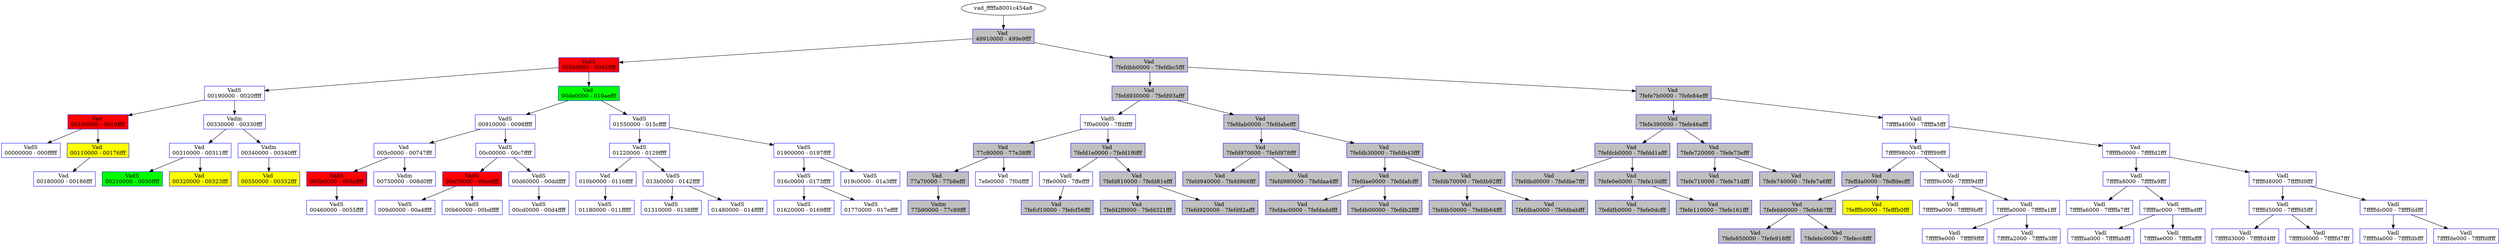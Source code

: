 /* Pid:    376 */
digraph processtree {
graph [rankdir = "TB"];
vad_fffffa8001c454a8 -> vad_fffffa8000ca4d60
vad_fffffa8000ca4d60 [label = "{ Vad \n49910000 - 499e9fff }"shape = "record" color = "blue" style = "filled" fillcolor = "gray"];
vad_fffffa8000ca4d60 -> vad_fffffa8000cbea40
vad_fffffa8000cbea40 [label = "{ VadS\n00360000 - 0045ffff }"shape = "record" color = "blue" style = "filled" fillcolor = "red"];
vad_fffffa8000cbea40 -> vad_fffffa8000ca8920
vad_fffffa8000ca8920 [label = "{ VadS\n00190000 - 0020ffff }"shape = "record" color = "blue" style = "filled" fillcolor = "white"];
vad_fffffa8000ca8920 -> vad_fffffa8000ca8710
vad_fffffa8000ca8710 [label = "{ Vad \n00100000 - 0010ffff }"shape = "record" color = "blue" style = "filled" fillcolor = "red"];
vad_fffffa8000ca8710 -> vad_fffffa8001390510
vad_fffffa8001390510 [label = "{ VadS\n00000000 - 000fffff }"shape = "record" color = "blue" style = "filled" fillcolor = "white"];
vad_fffffa8000ca8710 -> vad_fffffa8001c462d0
vad_fffffa8001c462d0 [label = "{ Vad \n00110000 - 00176fff }"shape = "record" color = "blue" style = "filled" fillcolor = "yellow"];
vad_fffffa8001c462d0 -> vad_fffffa8001c5a010
vad_fffffa8001c5a010 [label = "{ Vad \n00180000 - 00186fff }"shape = "record" color = "blue" style = "filled" fillcolor = "white"];
vad_fffffa8000ca8920 -> vad_fffffa8001c5a7e0
vad_fffffa8001c5a7e0 [label = "{ Vadm\n00330000 - 00330fff }"shape = "record" color = "blue" style = "filled" fillcolor = "white"];
vad_fffffa8001c5a7e0 -> vad_fffffa8001c5af80
vad_fffffa8001c5af80 [label = "{ Vad \n00310000 - 00311fff }"shape = "record" color = "blue" style = "filled" fillcolor = "white"];
vad_fffffa8001c5af80 -> vad_fffffa8000cefa90
vad_fffffa8000cefa90 [label = "{ VadS\n00210000 - 0030ffff }"shape = "record" color = "blue" style = "filled" fillcolor = "green"];
vad_fffffa8001c5af80 -> vad_fffffa8001c5a8d0
vad_fffffa8001c5a8d0 [label = "{ Vad \n00320000 - 00323fff }"shape = "record" color = "blue" style = "filled" fillcolor = "yellow"];
vad_fffffa8001c5a7e0 -> vad_fffffa8001c5a650
vad_fffffa8001c5a650 [label = "{ Vadm\n00340000 - 00340fff }"shape = "record" color = "blue" style = "filled" fillcolor = "white"];
vad_fffffa8001c5a650 -> vad_fffffa8001dcfdf0
vad_fffffa8001dcfdf0 [label = "{ Vad \n00350000 - 00352fff }"shape = "record" color = "blue" style = "filled" fillcolor = "yellow"];
vad_fffffa8000cbea40 -> vad_fffffa8001dc7350
vad_fffffa8001dc7350 [label = "{ Vad \n00de0000 - 010aefff }"shape = "record" color = "blue" style = "filled" fillcolor = "green"];
vad_fffffa8001dc7350 -> vad_fffffa8001c5b2b0
vad_fffffa8001c5b2b0 [label = "{ VadS\n00910000 - 0098ffff }"shape = "record" color = "blue" style = "filled" fillcolor = "white"];
vad_fffffa8001c5b2b0 -> vad_fffffa8001c59e50
vad_fffffa8001c59e50 [label = "{ Vad \n005c0000 - 00747fff }"shape = "record" color = "blue" style = "filled" fillcolor = "white"];
vad_fffffa8001c59e50 -> vad_fffffa8001c58180
vad_fffffa8001c58180 [label = "{ VadS\n005b0000 - 005bffff }"shape = "record" color = "blue" style = "filled" fillcolor = "red"];
vad_fffffa8001c58180 -> vad_fffffa80014e3880
vad_fffffa80014e3880 [label = "{ VadS\n00460000 - 0055ffff }"shape = "record" color = "blue" style = "filled" fillcolor = "white"];
vad_fffffa8001c59e50 -> vad_fffffa8001c591a0
vad_fffffa8001c591a0 [label = "{ Vadm\n00750000 - 008d0fff }"shape = "record" color = "blue" style = "filled" fillcolor = "white"];
vad_fffffa8001c5b2b0 -> vad_fffffa8001dc2510
vad_fffffa8001dc2510 [label = "{ VadS\n00c00000 - 00c7ffff }"shape = "record" color = "blue" style = "filled" fillcolor = "white"];
vad_fffffa8001dc2510 -> vad_fffffa8001c5b880
vad_fffffa8001c5b880 [label = "{ VadS\n00a70000 - 00aeffff }"shape = "record" color = "blue" style = "filled" fillcolor = "red"];
vad_fffffa8001c5b880 -> vad_fffffa8001dc5520
vad_fffffa8001dc5520 [label = "{ VadS\n009d0000 - 00a4ffff }"shape = "record" color = "blue" style = "filled" fillcolor = "white"];
vad_fffffa8001c5b880 -> vad_fffffa8001db30b0
vad_fffffa8001db30b0 [label = "{ VadS\n00b60000 - 00bdffff }"shape = "record" color = "blue" style = "filled" fillcolor = "white"];
vad_fffffa8001dc2510 -> vad_fffffa8001db60f0
vad_fffffa8001db60f0 [label = "{ VadS\n00d60000 - 00ddffff }"shape = "record" color = "blue" style = "filled" fillcolor = "white"];
vad_fffffa8001db60f0 -> vad_fffffa8001dc25c0
vad_fffffa8001dc25c0 [label = "{ VadS\n00cd0000 - 00d4ffff }"shape = "record" color = "blue" style = "filled" fillcolor = "white"];
vad_fffffa8001dc7350 -> vad_fffffa8001dec520
vad_fffffa8001dec520 [label = "{ VadS\n01550000 - 015cffff }"shape = "record" color = "blue" style = "filled" fillcolor = "white"];
vad_fffffa8001dec520 -> vad_fffffa8001dc7200
vad_fffffa8001dc7200 [label = "{ VadS\n01220000 - 0129ffff }"shape = "record" color = "blue" style = "filled" fillcolor = "white"];
vad_fffffa8001dc7200 -> vad_fffffa8001de2ee0
vad_fffffa8001de2ee0 [label = "{ Vad \n010b0000 - 0116ffff }"shape = "record" color = "blue" style = "filled" fillcolor = "white"];
vad_fffffa8001de2ee0 -> vad_fffffa8001de4a10
vad_fffffa8001de4a10 [label = "{ VadS\n01180000 - 011fffff }"shape = "record" color = "blue" style = "filled" fillcolor = "white"];
vad_fffffa8001dc7200 -> vad_fffffa8001dc6510
vad_fffffa8001dc6510 [label = "{ VadS\n013b0000 - 0142ffff }"shape = "record" color = "blue" style = "filled" fillcolor = "white"];
vad_fffffa8001dc6510 -> vad_fffffa8001dd2640
vad_fffffa8001dd2640 [label = "{ VadS\n01310000 - 0138ffff }"shape = "record" color = "blue" style = "filled" fillcolor = "white"];
vad_fffffa8001dc6510 -> vad_fffffa8001de54f0
vad_fffffa8001de54f0 [label = "{ VadS\n01480000 - 014fffff }"shape = "record" color = "blue" style = "filled" fillcolor = "white"];
vad_fffffa8001dec520 -> vad_fffffa8001ded520
vad_fffffa8001ded520 [label = "{ VadS\n01900000 - 0197ffff }"shape = "record" color = "blue" style = "filled" fillcolor = "white"];
vad_fffffa8001ded520 -> vad_fffffa8001ddeef0
vad_fffffa8001ddeef0 [label = "{ VadS\n016c0000 - 0173ffff }"shape = "record" color = "blue" style = "filled" fillcolor = "white"];
vad_fffffa8001ddeef0 -> vad_fffffa8001deb250
vad_fffffa8001deb250 [label = "{ VadS\n01620000 - 0169ffff }"shape = "record" color = "blue" style = "filled" fillcolor = "white"];
vad_fffffa8001ddeef0 -> vad_fffffa8001de0770
vad_fffffa8001de0770 [label = "{ VadS\n01770000 - 017effff }"shape = "record" color = "blue" style = "filled" fillcolor = "white"];
vad_fffffa8001ded520 -> vad_fffffa8001dd0530
vad_fffffa8001dd0530 [label = "{ VadS\n019c0000 - 01a3ffff }"shape = "record" color = "blue" style = "filled" fillcolor = "white"];
vad_fffffa8000ca4d60 -> vad_fffffa8001c46880
vad_fffffa8001c46880 [label = "{ Vad \n7fefdbb0000 - 7fefdbc5fff }"shape = "record" color = "blue" style = "filled" fillcolor = "gray"];
vad_fffffa8001c46880 -> vad_fffffa8001c58a40
vad_fffffa8001c58a40 [label = "{ Vad \n7fefd930000 - 7fefd93afff }"shape = "record" color = "blue" style = "filled" fillcolor = "gray"];
vad_fffffa8001c58a40 -> vad_fffffa8001c43db0
vad_fffffa8001c43db0 [label = "{ VadS\n7f0e0000 - 7ffdffff }"shape = "record" color = "blue" style = "filled" fillcolor = "white"];
vad_fffffa8001c43db0 -> vad_fffffa8000ca4a40
vad_fffffa8000ca4a40 [label = "{ Vad \n77c90000 - 77e38fff }"shape = "record" color = "blue" style = "filled" fillcolor = "gray"];
vad_fffffa8000ca4a40 -> vad_fffffa8000ca4010
vad_fffffa8000ca4010 [label = "{ Vad \n77a70000 - 77b8efff }"shape = "record" color = "blue" style = "filled" fillcolor = "gray"];
vad_fffffa8000ca4010 -> vad_fffffa8001c5a740
vad_fffffa8001c5a740 [label = "{ Vadm\n77b90000 - 77c89fff }"shape = "record" color = "blue" style = "filled" fillcolor = "gray"];
vad_fffffa8000ca4a40 -> vad_fffffa8000ca42e0
vad_fffffa8000ca42e0 [label = "{ Vad \n7efe0000 - 7f0dffff }"shape = "record" color = "blue" style = "filled" fillcolor = "white"];
vad_fffffa8001c43db0 -> vad_fffffa8001db86d0
vad_fffffa8001db86d0 [label = "{ Vad \n7fefd1e0000 - 7fefd1f6fff }"shape = "record" color = "blue" style = "filled" fillcolor = "gray"];
vad_fffffa8001db86d0 -> vad_fffffa8001c46140
vad_fffffa8001c46140 [label = "{ Vadl\n7ffe0000 - 7ffeffff }"shape = "record" color = "blue" style = "filled" fillcolor = "white"];
vad_fffffa8001c46140 -> vad_fffffa8001dc7530
vad_fffffa8001dc7530 [label = "{ Vad \n7fefcf10000 - 7fefcf56fff }"shape = "record" color = "blue" style = "filled" fillcolor = "gray"];
vad_fffffa8001db86d0 -> vad_fffffa8001dc7170
vad_fffffa8001dc7170 [label = "{ Vad \n7fefd810000 - 7fefd81efff }"shape = "record" color = "blue" style = "filled" fillcolor = "gray"];
vad_fffffa8001dc7170 -> vad_fffffa8001dc7630
vad_fffffa8001dc7630 [label = "{ Vad \n7fefd2f0000 - 7fefd321fff }"shape = "record" color = "blue" style = "filled" fillcolor = "gray"];
vad_fffffa8001dc7170 -> vad_fffffa8001c59010
vad_fffffa8001c59010 [label = "{ Vad \n7fefd920000 - 7fefd92afff }"shape = "record" color = "blue" style = "filled" fillcolor = "gray"];
vad_fffffa8001c58a40 -> vad_fffffa8001c56980
vad_fffffa8001c56980 [label = "{ Vad \n7fefdab0000 - 7fefdabefff }"shape = "record" color = "blue" style = "filled" fillcolor = "gray"];
vad_fffffa8001c56980 -> vad_fffffa8001c4a630
vad_fffffa8001c4a630 [label = "{ Vad \n7fefd970000 - 7fefd978fff }"shape = "record" color = "blue" style = "filled" fillcolor = "gray"];
vad_fffffa8001c4a630 -> vad_fffffa8001c57470
vad_fffffa8001c57470 [label = "{ Vad \n7fefd940000 - 7fefd966fff }"shape = "record" color = "blue" style = "filled" fillcolor = "gray"];
vad_fffffa8001c4a630 -> vad_fffffa8001c57f80
vad_fffffa8001c57f80 [label = "{ Vad \n7fefd980000 - 7fefdaa4fff }"shape = "record" color = "blue" style = "filled" fillcolor = "gray"];
vad_fffffa8001c56980 -> vad_fffffa8001c47c10
vad_fffffa8001c47c10 [label = "{ Vad \n7fefdb30000 - 7fefdb43fff }"shape = "record" color = "blue" style = "filled" fillcolor = "gray"];
vad_fffffa8001c47c10 -> vad_fffffa8001546cf0
vad_fffffa8001546cf0 [label = "{ Vad \n7fefdae0000 - 7fefdafcfff }"shape = "record" color = "blue" style = "filled" fillcolor = "gray"];
vad_fffffa8001546cf0 -> vad_fffffa8001c553f0
vad_fffffa8001c553f0 [label = "{ Vad \n7fefdac0000 - 7fefdaddfff }"shape = "record" color = "blue" style = "filled" fillcolor = "gray"];
vad_fffffa8001546cf0 -> vad_fffffa8001c49750
vad_fffffa8001c49750 [label = "{ Vad \n7fefdb00000 - 7fefdb2ffff }"shape = "record" color = "blue" style = "filled" fillcolor = "gray"];
vad_fffffa8001c47c10 -> vad_fffffa8001c53890
vad_fffffa8001c53890 [label = "{ Vad \n7fefdb70000 - 7fefdb92fff }"shape = "record" color = "blue" style = "filled" fillcolor = "gray"];
vad_fffffa8001c53890 -> vad_fffffa8001c54ae0
vad_fffffa8001c54ae0 [label = "{ Vad \n7fefdb50000 - 7fefdb64fff }"shape = "record" color = "blue" style = "filled" fillcolor = "gray"];
vad_fffffa8001c53890 -> vad_fffffa8001c493e0
vad_fffffa8001c493e0 [label = "{ Vad \n7fefdba0000 - 7fefdbabfff }"shape = "record" color = "blue" style = "filled" fillcolor = "gray"];
vad_fffffa8001c46880 -> vad_fffffa8001c472d0
vad_fffffa8001c472d0 [label = "{ Vad \n7fefe7b0000 - 7fefe84efff }"shape = "record" color = "blue" style = "filled" fillcolor = "gray"];
vad_fffffa8001c472d0 -> vad_fffffa80015519f0
vad_fffffa80015519f0 [label = "{ Vad \n7fefe390000 - 7fefe46afff }"shape = "record" color = "blue" style = "filled" fillcolor = "gray"];
vad_fffffa80015519f0 -> vad_fffffa8000ca40f0
vad_fffffa8000ca40f0 [label = "{ Vad \n7fefdcb0000 - 7fefdd1afff }"shape = "record" color = "blue" style = "filled" fillcolor = "gray"];
vad_fffffa8000ca40f0 -> vad_fffffa8001c4aba0
vad_fffffa8001c4aba0 [label = "{ Vad \n7fefdbd0000 - 7fefdbe7fff }"shape = "record" color = "blue" style = "filled" fillcolor = "gray"];
vad_fffffa8000ca40f0 -> vad_fffffa8001c595e0
vad_fffffa8001c595e0 [label = "{ Vad \n7fefe0e0000 - 7fefe10dfff }"shape = "record" color = "blue" style = "filled" fillcolor = "gray"];
vad_fffffa8001c595e0 -> vad_fffffa8001c43790
vad_fffffa8001c43790 [label = "{ Vad \n7fefdfb0000 - 7fefe0dcfff }"shape = "record" color = "blue" style = "filled" fillcolor = "gray"];
vad_fffffa8001c595e0 -> vad_fffffa8001c59f80
vad_fffffa8001c59f80 [label = "{ Vad \n7fefe110000 - 7fefe161fff }"shape = "record" color = "blue" style = "filled" fillcolor = "gray"];
vad_fffffa80015519f0 -> vad_fffffa80014b3c70
vad_fffffa80014b3c70 [label = "{ Vad \n7fefe720000 - 7fefe73efff }"shape = "record" color = "blue" style = "filled" fillcolor = "gray"];
vad_fffffa80014b3c70 -> vad_fffffa800140de00
vad_fffffa800140de00 [label = "{ Vad \n7fefe710000 - 7fefe71dfff }"shape = "record" color = "blue" style = "filled" fillcolor = "gray"];
vad_fffffa80014b3c70 -> vad_fffffa800140de90
vad_fffffa800140de90 [label = "{ Vad \n7fefe740000 - 7fefe7a6fff }"shape = "record" color = "blue" style = "filled" fillcolor = "gray"];
vad_fffffa8001c472d0 -> vad_fffffa8001deac40
vad_fffffa8001deac40 [label = "{ Vadl\n7fffffa4000 - 7fffffa5fff }"shape = "record" color = "blue" style = "filled" fillcolor = "white"];
vad_fffffa8001deac40 -> vad_fffffa8001deb9d0
vad_fffffa8001deb9d0 [label = "{ Vadl\n7fffff98000 - 7fffff99fff }"shape = "record" color = "blue" style = "filled" fillcolor = "white"];
vad_fffffa8001deb9d0 -> vad_fffffa8001c4a5a0
vad_fffffa8001c4a5a0 [label = "{ Vad \n7feffda0000 - 7feffdecfff }"shape = "record" color = "blue" style = "filled" fillcolor = "gray"];
vad_fffffa8001c4a5a0 -> vad_fffffa8001c55f80
vad_fffffa8001c55f80 [label = "{ Vad \n7fefebb0000 - 7fefebb7fff }"shape = "record" color = "blue" style = "filled" fillcolor = "gray"];
vad_fffffa8001c55f80 -> vad_fffffa800140d8a0
vad_fffffa800140d8a0 [label = "{ Vad \n7fefe850000 - 7fefe918fff }"shape = "record" color = "blue" style = "filled" fillcolor = "gray"];
vad_fffffa8001c55f80 -> vad_fffffa8001c59550
vad_fffffa8001c59550 [label = "{ Vad \n7fefebc0000 - 7fefecc8fff }"shape = "record" color = "blue" style = "filled" fillcolor = "gray"];
vad_fffffa8001c4a5a0 -> vad_fffffa8000ca3630
vad_fffffa8000ca3630 [label = "{ Vad \n7fefffb0000 - 7fefffb0fff }"shape = "record" color = "blue" style = "filled" fillcolor = "yellow"];
vad_fffffa8001deb9d0 -> vad_fffffa8001ded570
vad_fffffa8001ded570 [label = "{ Vadl\n7fffff9c000 - 7fffff9dfff }"shape = "record" color = "blue" style = "filled" fillcolor = "white"];
vad_fffffa8001ded570 -> vad_fffffa8001dcf260
vad_fffffa8001dcf260 [label = "{ Vadl\n7fffff9a000 - 7fffff9bfff }"shape = "record" color = "blue" style = "filled" fillcolor = "white"];
vad_fffffa8001ded570 -> vad_fffffa8001de9f70
vad_fffffa8001de9f70 [label = "{ Vadl\n7fffffa0000 - 7fffffa1fff }"shape = "record" color = "blue" style = "filled" fillcolor = "white"];
vad_fffffa8001de9f70 -> vad_fffffa8001de9ed0
vad_fffffa8001de9ed0 [label = "{ Vadl\n7fffff9e000 - 7fffff9ffff }"shape = "record" color = "blue" style = "filled" fillcolor = "white"];
vad_fffffa8001de9f70 -> vad_fffffa8001dec570
vad_fffffa8001dec570 [label = "{ Vadl\n7fffffa2000 - 7fffffa3fff }"shape = "record" color = "blue" style = "filled" fillcolor = "white"];
vad_fffffa8001deac40 -> vad_fffffa8000ca23a0
vad_fffffa8000ca23a0 [label = "{ Vad \n7fffffb0000 - 7fffffd2fff }"shape = "record" color = "blue" style = "filled" fillcolor = "white"];
vad_fffffa8000ca23a0 -> vad_fffffa8001de9900
vad_fffffa8001de9900 [label = "{ Vadl\n7fffffa8000 - 7fffffa9fff }"shape = "record" color = "blue" style = "filled" fillcolor = "white"];
vad_fffffa8001de9900 -> vad_fffffa8001deace0
vad_fffffa8001deace0 [label = "{ Vadl\n7fffffa6000 - 7fffffa7fff }"shape = "record" color = "blue" style = "filled" fillcolor = "white"];
vad_fffffa8001de9900 -> vad_fffffa8001dc7830
vad_fffffa8001dc7830 [label = "{ Vadl\n7fffffac000 - 7fffffadfff }"shape = "record" color = "blue" style = "filled" fillcolor = "white"];
vad_fffffa8001dc7830 -> vad_fffffa8001de2f70
vad_fffffa8001de2f70 [label = "{ Vadl\n7fffffaa000 - 7fffffabfff }"shape = "record" color = "blue" style = "filled" fillcolor = "white"];
vad_fffffa8001dc7830 -> vad_fffffa8001db8760
vad_fffffa8001db8760 [label = "{ Vadl\n7fffffae000 - 7fffffaffff }"shape = "record" color = "blue" style = "filled" fillcolor = "white"];
vad_fffffa8000ca23a0 -> vad_fffffa8001dc4b40
vad_fffffa8001dc4b40 [label = "{ Vadl\n7fffffd8000 - 7fffffd9fff }"shape = "record" color = "blue" style = "filled" fillcolor = "white"];
vad_fffffa8001dc4b40 -> vad_fffffa8000ca2300
vad_fffffa8000ca2300 [label = "{ Vadl\n7fffffd5000 - 7fffffd5fff }"shape = "record" color = "blue" style = "filled" fillcolor = "white"];
vad_fffffa8000ca2300 -> vad_fffffa8001db8800
vad_fffffa8001db8800 [label = "{ Vadl\n7fffffd3000 - 7fffffd4fff }"shape = "record" color = "blue" style = "filled" fillcolor = "white"];
vad_fffffa8000ca2300 -> vad_fffffa8001dc5570
vad_fffffa8001dc5570 [label = "{ Vadl\n7fffffd6000 - 7fffffd7fff }"shape = "record" color = "blue" style = "filled" fillcolor = "white"];
vad_fffffa8001dc4b40 -> vad_fffffa8001c5b210
vad_fffffa8001c5b210 [label = "{ Vadl\n7fffffdc000 - 7fffffddfff }"shape = "record" color = "blue" style = "filled" fillcolor = "white"];
vad_fffffa8001c5b210 -> vad_fffffa8001dc16e0
vad_fffffa8001dc16e0 [label = "{ Vadl\n7fffffda000 - 7fffffdbfff }"shape = "record" color = "blue" style = "filled" fillcolor = "white"];
vad_fffffa8001c5b210 -> vad_fffffa8000ca3590
vad_fffffa8000ca3590 [label = "{ Vadl\n7fffffde000 - 7fffffdffff }"shape = "record" color = "blue" style = "filled" fillcolor = "white"];
}
